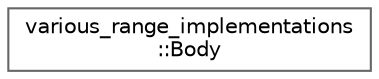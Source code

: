 digraph "类继承关系图"
{
 // LATEX_PDF_SIZE
  bgcolor="transparent";
  edge [fontname=Helvetica,fontsize=10,labelfontname=Helvetica,labelfontsize=10];
  node [fontname=Helvetica,fontsize=10,shape=box,height=0.2,width=0.4];
  rankdir="LR";
  Node0 [id="Node000000",label="various_range_implementations\l::Body",height=0.2,width=0.4,color="grey40", fillcolor="white", style="filled",URL="$classvarious__range__implementations_1_1_body.html",tooltip=" "];
}
